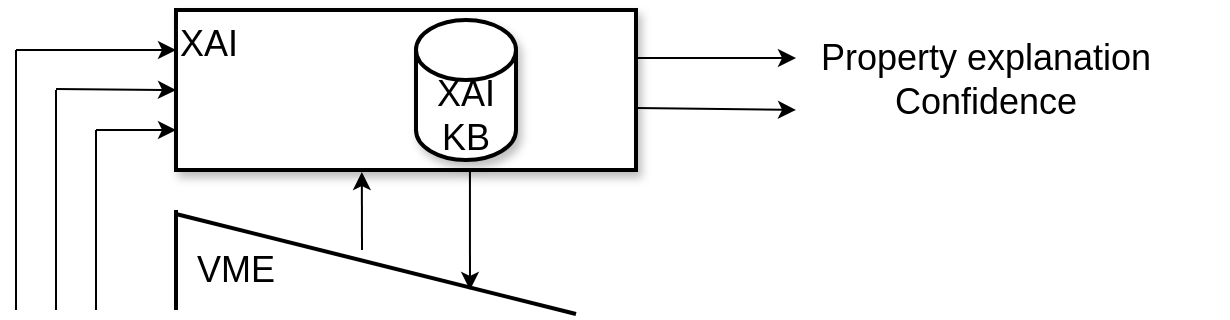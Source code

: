 <mxfile version="14.6.13" type="device"><diagram id="0wyKdWwq8preWDNyZ_en" name="Page-1"><mxGraphModel dx="694" dy="944" grid="1" gridSize="10" guides="1" tooltips="1" connect="1" arrows="1" fold="1" page="1" pageScale="1" pageWidth="850" pageHeight="1100" math="0" shadow="0"><root><mxCell id="0"/><mxCell id="1" parent="0"/><mxCell id="W7RJDjddDsoxAbFJ8SFl-1" value="XAI" style="rounded=0;whiteSpace=wrap;html=1;verticalAlign=top;align=left;shadow=1;fontSize=18;strokeWidth=2;" vertex="1" parent="1"><mxGeometry x="240" y="170" width="230" height="80" as="geometry"/></mxCell><mxCell id="W7RJDjddDsoxAbFJ8SFl-2" value="" style="endArrow=classic;html=1;fontSize=18;entryX=0;entryY=0.25;entryDx=0;entryDy=0;" edge="1" parent="1" target="W7RJDjddDsoxAbFJ8SFl-1"><mxGeometry width="50" height="50" relative="1" as="geometry"><mxPoint x="160" y="190" as="sourcePoint"/><mxPoint x="240" y="460" as="targetPoint"/></mxGeometry></mxCell><mxCell id="W7RJDjddDsoxAbFJ8SFl-3" value="" style="endArrow=classic;html=1;fontSize=18;" edge="1" parent="1"><mxGeometry width="50" height="50" relative="1" as="geometry"><mxPoint x="180" y="209.5" as="sourcePoint"/><mxPoint x="240" y="210" as="targetPoint"/></mxGeometry></mxCell><mxCell id="W7RJDjddDsoxAbFJ8SFl-4" value="" style="endArrow=classic;html=1;fontSize=18;entryX=0;entryY=0.25;entryDx=0;entryDy=0;" edge="1" parent="1"><mxGeometry width="50" height="50" relative="1" as="geometry"><mxPoint x="200" y="230" as="sourcePoint"/><mxPoint x="240" y="230" as="targetPoint"/></mxGeometry></mxCell><mxCell id="W7RJDjddDsoxAbFJ8SFl-5" value="" style="endArrow=none;html=1;fontSize=18;" edge="1" parent="1"><mxGeometry width="50" height="50" relative="1" as="geometry"><mxPoint x="160" y="320" as="sourcePoint"/><mxPoint x="160" y="190" as="targetPoint"/></mxGeometry></mxCell><mxCell id="W7RJDjddDsoxAbFJ8SFl-6" value="" style="endArrow=none;html=1;fontSize=18;" edge="1" parent="1"><mxGeometry width="50" height="50" relative="1" as="geometry"><mxPoint x="200" y="320" as="sourcePoint"/><mxPoint x="200" y="230" as="targetPoint"/></mxGeometry></mxCell><mxCell id="W7RJDjddDsoxAbFJ8SFl-7" value="" style="endArrow=none;html=1;fontSize=18;" edge="1" parent="1"><mxGeometry width="50" height="50" relative="1" as="geometry"><mxPoint x="180" y="320" as="sourcePoint"/><mxPoint x="180" y="210" as="targetPoint"/></mxGeometry></mxCell><mxCell id="W7RJDjddDsoxAbFJ8SFl-8" value="" style="endArrow=classic;html=1;fontSize=18;exitX=0.639;exitY=1.013;exitDx=0;exitDy=0;exitPerimeter=0;" edge="1" parent="1" source="W7RJDjddDsoxAbFJ8SFl-1"><mxGeometry width="50" height="50" relative="1" as="geometry"><mxPoint x="380" y="290" as="sourcePoint"/><mxPoint x="387" y="310" as="targetPoint"/></mxGeometry></mxCell><mxCell id="W7RJDjddDsoxAbFJ8SFl-10" value="" style="endArrow=classic;html=1;fontSize=18;entryX=0.404;entryY=1.013;entryDx=0;entryDy=0;entryPerimeter=0;" edge="1" parent="1" target="W7RJDjddDsoxAbFJ8SFl-1"><mxGeometry width="50" height="50" relative="1" as="geometry"><mxPoint x="333" y="290" as="sourcePoint"/><mxPoint x="397" y="320" as="targetPoint"/></mxGeometry></mxCell><mxCell id="W7RJDjddDsoxAbFJ8SFl-11" value="" style="endArrow=none;html=1;fontSize=18;strokeWidth=2;" edge="1" parent="1"><mxGeometry width="50" height="50" relative="1" as="geometry"><mxPoint x="240" y="272" as="sourcePoint"/><mxPoint x="440" y="322" as="targetPoint"/></mxGeometry></mxCell><mxCell id="W7RJDjddDsoxAbFJ8SFl-12" value="" style="endArrow=none;html=1;fontSize=18;strokeWidth=2;" edge="1" parent="1"><mxGeometry width="50" height="50" relative="1" as="geometry"><mxPoint x="240" y="320" as="sourcePoint"/><mxPoint x="240" y="270" as="targetPoint"/></mxGeometry></mxCell><mxCell id="W7RJDjddDsoxAbFJ8SFl-13" value="VME" style="text;html=1;strokeColor=none;fillColor=none;align=center;verticalAlign=middle;whiteSpace=wrap;rounded=0;shadow=1;fontSize=18;" vertex="1" parent="1"><mxGeometry x="250" y="290" width="40" height="20" as="geometry"/></mxCell><mxCell id="W7RJDjddDsoxAbFJ8SFl-15" value="" style="endArrow=classic;html=1;fontSize=18;entryX=0;entryY=0.25;entryDx=0;entryDy=0;" edge="1" parent="1"><mxGeometry width="50" height="50" relative="1" as="geometry"><mxPoint x="470" y="194" as="sourcePoint"/><mxPoint x="550" y="194" as="targetPoint"/></mxGeometry></mxCell><mxCell id="W7RJDjddDsoxAbFJ8SFl-16" value="" style="endArrow=classic;html=1;fontSize=18;" edge="1" parent="1"><mxGeometry width="50" height="50" relative="1" as="geometry"><mxPoint x="470" y="219" as="sourcePoint"/><mxPoint x="550" y="220" as="targetPoint"/></mxGeometry></mxCell><mxCell id="W7RJDjddDsoxAbFJ8SFl-17" value="Property explanation&lt;br&gt;Confidence" style="text;html=1;strokeColor=none;fillColor=none;align=center;verticalAlign=middle;whiteSpace=wrap;rounded=0;shadow=1;fontSize=18;" vertex="1" parent="1"><mxGeometry x="530" y="175" width="230" height="60" as="geometry"/></mxCell><mxCell id="W7RJDjddDsoxAbFJ8SFl-18" value="XAI&lt;br&gt;&lt;div style=&quot;&quot;&gt;&lt;span&gt;KB&lt;/span&gt;&lt;/div&gt;" style="shape=cylinder3;whiteSpace=wrap;html=1;boundedLbl=1;backgroundOutline=1;size=15;shadow=1;fontSize=18;strokeWidth=2;align=center;" vertex="1" parent="1"><mxGeometry x="360" y="175" width="50" height="70" as="geometry"/></mxCell></root></mxGraphModel></diagram></mxfile>
